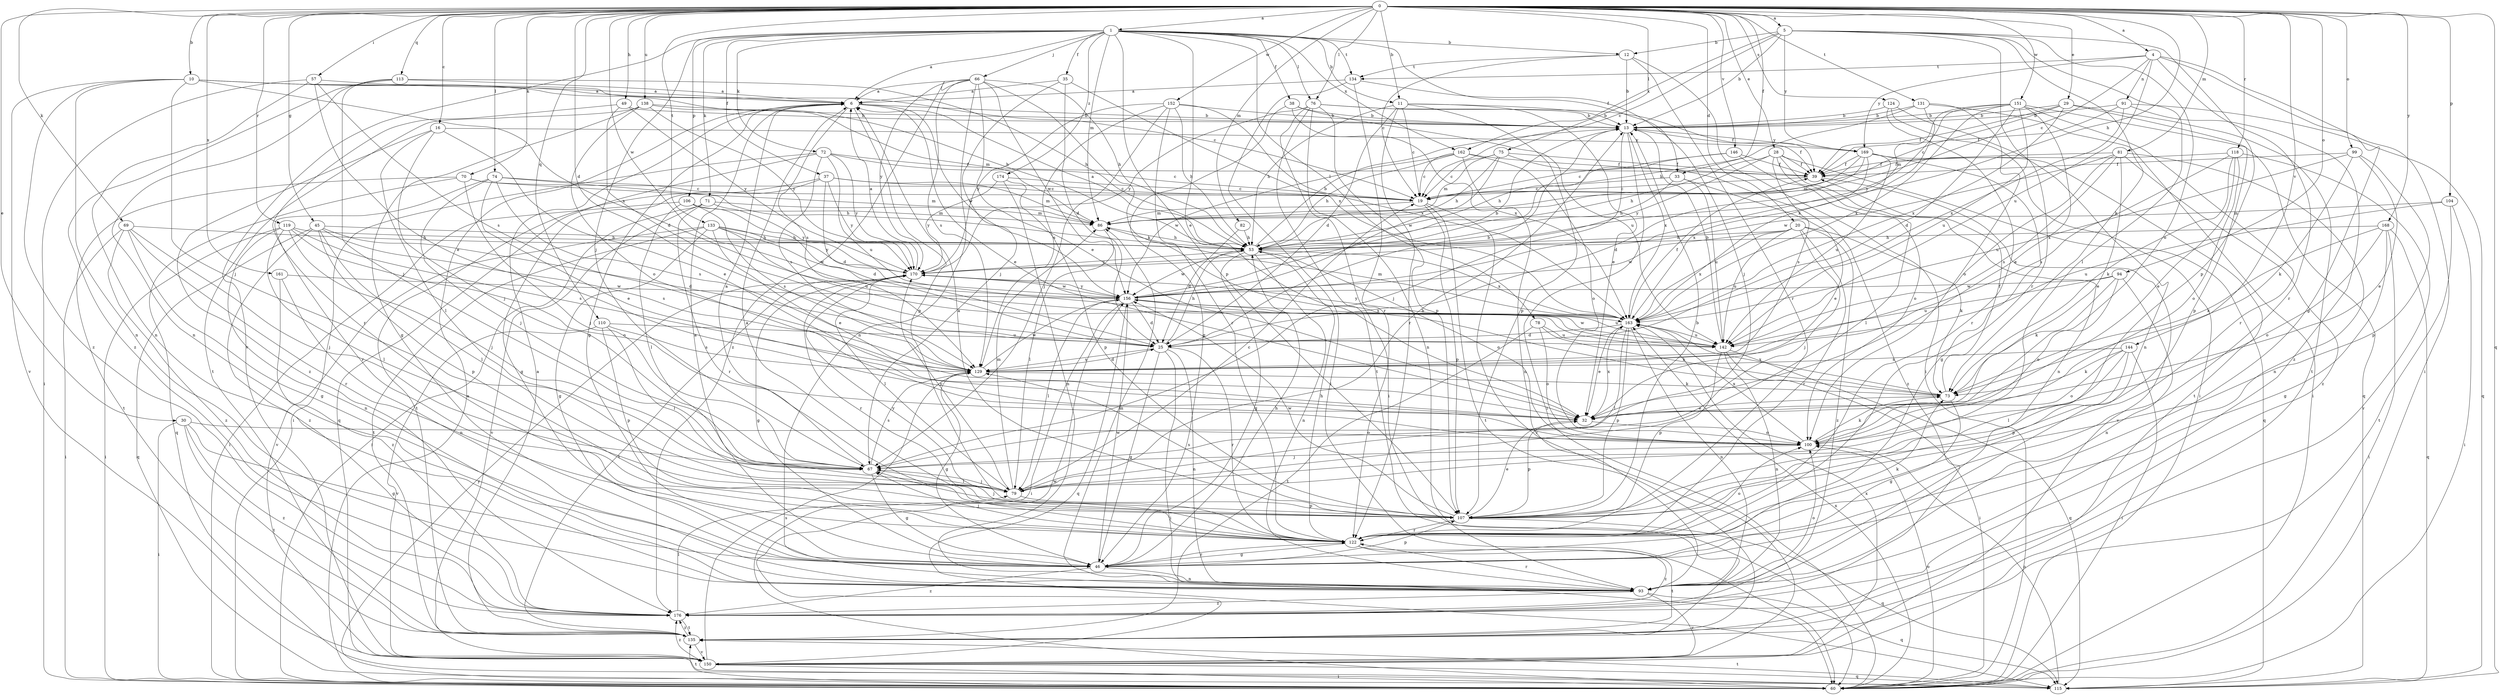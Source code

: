 strict digraph  {
0;
1;
4;
5;
6;
10;
11;
12;
13;
16;
19;
20;
25;
28;
29;
30;
32;
33;
35;
37;
38;
39;
45;
46;
49;
53;
57;
60;
66;
67;
69;
70;
71;
72;
73;
74;
75;
76;
78;
79;
81;
82;
86;
91;
93;
94;
99;
100;
104;
106;
107;
110;
113;
115;
118;
119;
122;
124;
129;
131;
133;
134;
135;
138;
142;
144;
146;
150;
151;
152;
156;
161;
162;
163;
168;
169;
170;
174;
176;
0 -> 1  [label=a];
0 -> 4  [label=a];
0 -> 5  [label=a];
0 -> 10  [label=b];
0 -> 11  [label=b];
0 -> 16  [label=c];
0 -> 20  [label=d];
0 -> 25  [label=d];
0 -> 28  [label=e];
0 -> 29  [label=e];
0 -> 30  [label=e];
0 -> 33  [label=f];
0 -> 45  [label=g];
0 -> 49  [label=h];
0 -> 53  [label=h];
0 -> 57  [label=i];
0 -> 69  [label=k];
0 -> 70  [label=k];
0 -> 74  [label=l];
0 -> 75  [label=l];
0 -> 76  [label=l];
0 -> 81  [label=m];
0 -> 82  [label=m];
0 -> 94  [label=o];
0 -> 99  [label=o];
0 -> 104  [label=p];
0 -> 110  [label=q];
0 -> 113  [label=q];
0 -> 115  [label=q];
0 -> 118  [label=r];
0 -> 119  [label=r];
0 -> 124  [label=s];
0 -> 131  [label=t];
0 -> 133  [label=t];
0 -> 138  [label=u];
0 -> 144  [label=v];
0 -> 146  [label=v];
0 -> 151  [label=w];
0 -> 152  [label=w];
0 -> 156  [label=w];
0 -> 161  [label=x];
0 -> 168  [label=y];
1 -> 6  [label=a];
1 -> 11  [label=b];
1 -> 12  [label=b];
1 -> 32  [label=e];
1 -> 33  [label=f];
1 -> 35  [label=f];
1 -> 37  [label=f];
1 -> 38  [label=f];
1 -> 66  [label=j];
1 -> 67  [label=j];
1 -> 71  [label=k];
1 -> 72  [label=k];
1 -> 76  [label=l];
1 -> 78  [label=l];
1 -> 86  [label=m];
1 -> 106  [label=p];
1 -> 107  [label=p];
1 -> 134  [label=t];
1 -> 150  [label=v];
1 -> 162  [label=x];
1 -> 174  [label=z];
4 -> 19  [label=c];
4 -> 46  [label=g];
4 -> 60  [label=i];
4 -> 91  [label=n];
4 -> 122  [label=r];
4 -> 134  [label=t];
4 -> 142  [label=u];
4 -> 169  [label=y];
5 -> 12  [label=b];
5 -> 13  [label=b];
5 -> 19  [label=c];
5 -> 73  [label=k];
5 -> 79  [label=l];
5 -> 100  [label=o];
5 -> 107  [label=p];
5 -> 122  [label=r];
5 -> 162  [label=x];
5 -> 169  [label=y];
6 -> 13  [label=b];
6 -> 32  [label=e];
6 -> 46  [label=g];
6 -> 107  [label=p];
6 -> 129  [label=s];
6 -> 156  [label=w];
10 -> 6  [label=a];
10 -> 19  [label=c];
10 -> 53  [label=h];
10 -> 67  [label=j];
10 -> 93  [label=n];
10 -> 150  [label=v];
10 -> 163  [label=x];
10 -> 176  [label=z];
11 -> 13  [label=b];
11 -> 19  [label=c];
11 -> 25  [label=d];
11 -> 32  [label=e];
11 -> 53  [label=h];
11 -> 107  [label=p];
11 -> 122  [label=r];
12 -> 13  [label=b];
12 -> 19  [label=c];
12 -> 60  [label=i];
12 -> 122  [label=r];
12 -> 134  [label=t];
13 -> 39  [label=f];
13 -> 60  [label=i];
13 -> 67  [label=j];
13 -> 163  [label=x];
13 -> 169  [label=y];
16 -> 32  [label=e];
16 -> 67  [label=j];
16 -> 79  [label=l];
16 -> 169  [label=y];
16 -> 176  [label=z];
19 -> 86  [label=m];
19 -> 107  [label=p];
19 -> 135  [label=t];
19 -> 150  [label=v];
20 -> 53  [label=h];
20 -> 67  [label=j];
20 -> 73  [label=k];
20 -> 122  [label=r];
20 -> 142  [label=u];
20 -> 156  [label=w];
20 -> 163  [label=x];
20 -> 176  [label=z];
25 -> 13  [label=b];
25 -> 46  [label=g];
25 -> 53  [label=h];
25 -> 60  [label=i];
25 -> 93  [label=n];
25 -> 122  [label=r];
25 -> 129  [label=s];
28 -> 39  [label=f];
28 -> 53  [label=h];
28 -> 79  [label=l];
28 -> 93  [label=n];
28 -> 115  [label=q];
28 -> 129  [label=s];
28 -> 170  [label=y];
29 -> 13  [label=b];
29 -> 19  [label=c];
29 -> 39  [label=f];
29 -> 107  [label=p];
29 -> 135  [label=t];
29 -> 163  [label=x];
30 -> 46  [label=g];
30 -> 60  [label=i];
30 -> 100  [label=o];
30 -> 135  [label=t];
30 -> 176  [label=z];
32 -> 100  [label=o];
32 -> 107  [label=p];
32 -> 163  [label=x];
33 -> 19  [label=c];
33 -> 32  [label=e];
33 -> 53  [label=h];
33 -> 142  [label=u];
35 -> 6  [label=a];
35 -> 25  [label=d];
35 -> 67  [label=j];
35 -> 163  [label=x];
37 -> 19  [label=c];
37 -> 25  [label=d];
37 -> 46  [label=g];
37 -> 86  [label=m];
37 -> 135  [label=t];
37 -> 170  [label=y];
38 -> 13  [label=b];
38 -> 46  [label=g];
38 -> 142  [label=u];
38 -> 163  [label=x];
39 -> 19  [label=c];
39 -> 150  [label=v];
45 -> 25  [label=d];
45 -> 53  [label=h];
45 -> 79  [label=l];
45 -> 107  [label=p];
45 -> 115  [label=q];
45 -> 129  [label=s];
45 -> 176  [label=z];
46 -> 6  [label=a];
46 -> 53  [label=h];
46 -> 93  [label=n];
46 -> 107  [label=p];
46 -> 122  [label=r];
46 -> 156  [label=w];
46 -> 176  [label=z];
49 -> 13  [label=b];
49 -> 25  [label=d];
49 -> 122  [label=r];
49 -> 170  [label=y];
53 -> 6  [label=a];
53 -> 13  [label=b];
53 -> 46  [label=g];
53 -> 93  [label=n];
53 -> 100  [label=o];
53 -> 156  [label=w];
53 -> 163  [label=x];
53 -> 170  [label=y];
57 -> 6  [label=a];
57 -> 32  [label=e];
57 -> 60  [label=i];
57 -> 93  [label=n];
57 -> 129  [label=s];
60 -> 6  [label=a];
60 -> 100  [label=o];
60 -> 135  [label=t];
60 -> 163  [label=x];
60 -> 170  [label=y];
66 -> 6  [label=a];
66 -> 32  [label=e];
66 -> 53  [label=h];
66 -> 73  [label=k];
66 -> 93  [label=n];
66 -> 129  [label=s];
66 -> 156  [label=w];
66 -> 170  [label=y];
66 -> 176  [label=z];
67 -> 6  [label=a];
67 -> 46  [label=g];
67 -> 79  [label=l];
67 -> 129  [label=s];
69 -> 46  [label=g];
69 -> 53  [label=h];
69 -> 60  [label=i];
69 -> 67  [label=j];
69 -> 122  [label=r];
69 -> 176  [label=z];
70 -> 19  [label=c];
70 -> 67  [label=j];
70 -> 86  [label=m];
70 -> 115  [label=q];
70 -> 135  [label=t];
71 -> 60  [label=i];
71 -> 86  [label=m];
71 -> 122  [label=r];
71 -> 150  [label=v];
71 -> 170  [label=y];
72 -> 19  [label=c];
72 -> 39  [label=f];
72 -> 60  [label=i];
72 -> 115  [label=q];
72 -> 129  [label=s];
72 -> 142  [label=u];
72 -> 170  [label=y];
73 -> 32  [label=e];
73 -> 39  [label=f];
73 -> 46  [label=g];
73 -> 163  [label=x];
74 -> 19  [label=c];
74 -> 32  [label=e];
74 -> 53  [label=h];
74 -> 67  [label=j];
74 -> 122  [label=r];
74 -> 129  [label=s];
75 -> 19  [label=c];
75 -> 39  [label=f];
75 -> 53  [label=h];
75 -> 86  [label=m];
75 -> 156  [label=w];
75 -> 176  [label=z];
76 -> 13  [label=b];
76 -> 39  [label=f];
76 -> 60  [label=i];
76 -> 93  [label=n];
76 -> 107  [label=p];
76 -> 135  [label=t];
76 -> 170  [label=y];
78 -> 73  [label=k];
78 -> 100  [label=o];
78 -> 135  [label=t];
78 -> 142  [label=u];
79 -> 13  [label=b];
79 -> 19  [label=c];
79 -> 67  [label=j];
79 -> 86  [label=m];
79 -> 107  [label=p];
79 -> 170  [label=y];
81 -> 32  [label=e];
81 -> 39  [label=f];
81 -> 93  [label=n];
81 -> 129  [label=s];
81 -> 142  [label=u];
81 -> 156  [label=w];
81 -> 176  [label=z];
82 -> 25  [label=d];
82 -> 53  [label=h];
86 -> 53  [label=h];
86 -> 79  [label=l];
91 -> 13  [label=b];
91 -> 39  [label=f];
91 -> 115  [label=q];
91 -> 163  [label=x];
91 -> 176  [label=z];
93 -> 86  [label=m];
93 -> 100  [label=o];
93 -> 115  [label=q];
93 -> 122  [label=r];
93 -> 150  [label=v];
93 -> 176  [label=z];
94 -> 73  [label=k];
94 -> 93  [label=n];
94 -> 100  [label=o];
94 -> 142  [label=u];
94 -> 156  [label=w];
99 -> 32  [label=e];
99 -> 39  [label=f];
99 -> 73  [label=k];
99 -> 107  [label=p];
99 -> 163  [label=x];
100 -> 67  [label=j];
100 -> 73  [label=k];
100 -> 163  [label=x];
104 -> 60  [label=i];
104 -> 86  [label=m];
104 -> 135  [label=t];
104 -> 142  [label=u];
106 -> 25  [label=d];
106 -> 60  [label=i];
106 -> 79  [label=l];
106 -> 86  [label=m];
106 -> 129  [label=s];
107 -> 6  [label=a];
107 -> 13  [label=b];
107 -> 32  [label=e];
107 -> 67  [label=j];
107 -> 115  [label=q];
107 -> 122  [label=r];
107 -> 129  [label=s];
107 -> 156  [label=w];
110 -> 79  [label=l];
110 -> 107  [label=p];
110 -> 129  [label=s];
110 -> 142  [label=u];
110 -> 150  [label=v];
113 -> 6  [label=a];
113 -> 53  [label=h];
113 -> 67  [label=j];
113 -> 93  [label=n];
113 -> 176  [label=z];
115 -> 100  [label=o];
115 -> 135  [label=t];
118 -> 32  [label=e];
118 -> 39  [label=f];
118 -> 73  [label=k];
118 -> 100  [label=o];
118 -> 129  [label=s];
118 -> 150  [label=v];
119 -> 53  [label=h];
119 -> 60  [label=i];
119 -> 67  [label=j];
119 -> 79  [label=l];
119 -> 93  [label=n];
119 -> 100  [label=o];
119 -> 129  [label=s];
122 -> 6  [label=a];
122 -> 46  [label=g];
122 -> 53  [label=h];
122 -> 67  [label=j];
122 -> 73  [label=k];
122 -> 100  [label=o];
122 -> 135  [label=t];
122 -> 170  [label=y];
122 -> 176  [label=z];
124 -> 13  [label=b];
124 -> 60  [label=i];
124 -> 93  [label=n];
124 -> 122  [label=r];
129 -> 25  [label=d];
129 -> 46  [label=g];
129 -> 73  [label=k];
129 -> 156  [label=w];
131 -> 13  [label=b];
131 -> 53  [label=h];
131 -> 60  [label=i];
131 -> 100  [label=o];
131 -> 163  [label=x];
133 -> 32  [label=e];
133 -> 46  [label=g];
133 -> 53  [label=h];
133 -> 135  [label=t];
133 -> 142  [label=u];
133 -> 150  [label=v];
133 -> 156  [label=w];
133 -> 170  [label=y];
134 -> 6  [label=a];
134 -> 60  [label=i];
134 -> 67  [label=j];
134 -> 122  [label=r];
135 -> 6  [label=a];
135 -> 150  [label=v];
135 -> 176  [label=z];
138 -> 13  [label=b];
138 -> 46  [label=g];
138 -> 86  [label=m];
138 -> 100  [label=o];
138 -> 135  [label=t];
138 -> 170  [label=y];
142 -> 13  [label=b];
142 -> 60  [label=i];
142 -> 93  [label=n];
142 -> 107  [label=p];
142 -> 115  [label=q];
142 -> 156  [label=w];
144 -> 60  [label=i];
144 -> 73  [label=k];
144 -> 79  [label=l];
144 -> 100  [label=o];
144 -> 107  [label=p];
144 -> 129  [label=s];
146 -> 19  [label=c];
146 -> 39  [label=f];
146 -> 53  [label=h];
146 -> 100  [label=o];
150 -> 60  [label=i];
150 -> 115  [label=q];
150 -> 129  [label=s];
150 -> 156  [label=w];
150 -> 163  [label=x];
150 -> 176  [label=z];
151 -> 13  [label=b];
151 -> 25  [label=d];
151 -> 32  [label=e];
151 -> 86  [label=m];
151 -> 115  [label=q];
151 -> 122  [label=r];
151 -> 142  [label=u];
151 -> 163  [label=x];
151 -> 170  [label=y];
152 -> 13  [label=b];
152 -> 53  [label=h];
152 -> 67  [label=j];
152 -> 122  [label=r];
152 -> 129  [label=s];
152 -> 163  [label=x];
152 -> 170  [label=y];
156 -> 13  [label=b];
156 -> 25  [label=d];
156 -> 60  [label=i];
156 -> 79  [label=l];
156 -> 115  [label=q];
156 -> 142  [label=u];
156 -> 163  [label=x];
156 -> 170  [label=y];
161 -> 93  [label=n];
161 -> 156  [label=w];
161 -> 176  [label=z];
162 -> 19  [label=c];
162 -> 39  [label=f];
162 -> 53  [label=h];
162 -> 93  [label=n];
162 -> 100  [label=o];
162 -> 156  [label=w];
163 -> 25  [label=d];
163 -> 32  [label=e];
163 -> 39  [label=f];
163 -> 79  [label=l];
163 -> 86  [label=m];
163 -> 93  [label=n];
163 -> 107  [label=p];
163 -> 142  [label=u];
163 -> 170  [label=y];
168 -> 46  [label=g];
168 -> 53  [label=h];
168 -> 60  [label=i];
168 -> 73  [label=k];
168 -> 100  [label=o];
168 -> 115  [label=q];
169 -> 25  [label=d];
169 -> 39  [label=f];
169 -> 46  [label=g];
169 -> 86  [label=m];
169 -> 135  [label=t];
169 -> 142  [label=u];
169 -> 163  [label=x];
170 -> 6  [label=a];
170 -> 46  [label=g];
170 -> 79  [label=l];
170 -> 122  [label=r];
170 -> 135  [label=t];
170 -> 156  [label=w];
174 -> 19  [label=c];
174 -> 93  [label=n];
174 -> 107  [label=p];
174 -> 170  [label=y];
176 -> 79  [label=l];
176 -> 135  [label=t];
}
